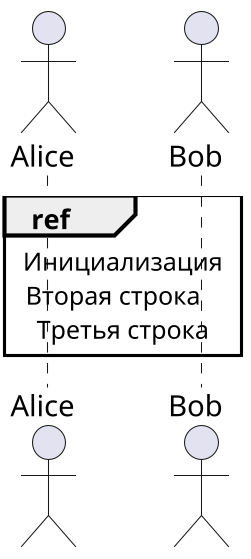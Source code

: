 @startuml

skinparam dpi 200

actor Alice
actor Bob

ref over Alice, Bob
    Инициализация
    Вторая строка   
    Третья строка
end ref

@enduml